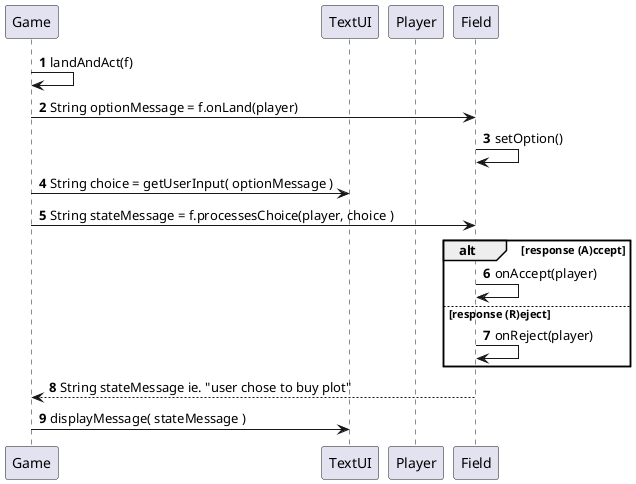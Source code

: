 @startuml
'https://plantuml.com/sequence-diagram

autonumber
participant Game as game
participant TextUI as ui
participant Player as player
participant Field  as field

game -> game : landAndAct(f)
game -> field : String optionMessage = f.onLand(player)
field -> field : setOption()
game -> ui : String choice = getUserInput( optionMessage )
game -> field : String stateMessage = f.processesChoice(player, choice )
alt response (A)ccept
    field -> field : onAccept(player)
else response (R)eject
    field -> field : onReject(player)
    end
field --> game : String stateMessage ie. "user chose to buy plot"
game -> ui : displayMessage( stateMessage )
@enduml